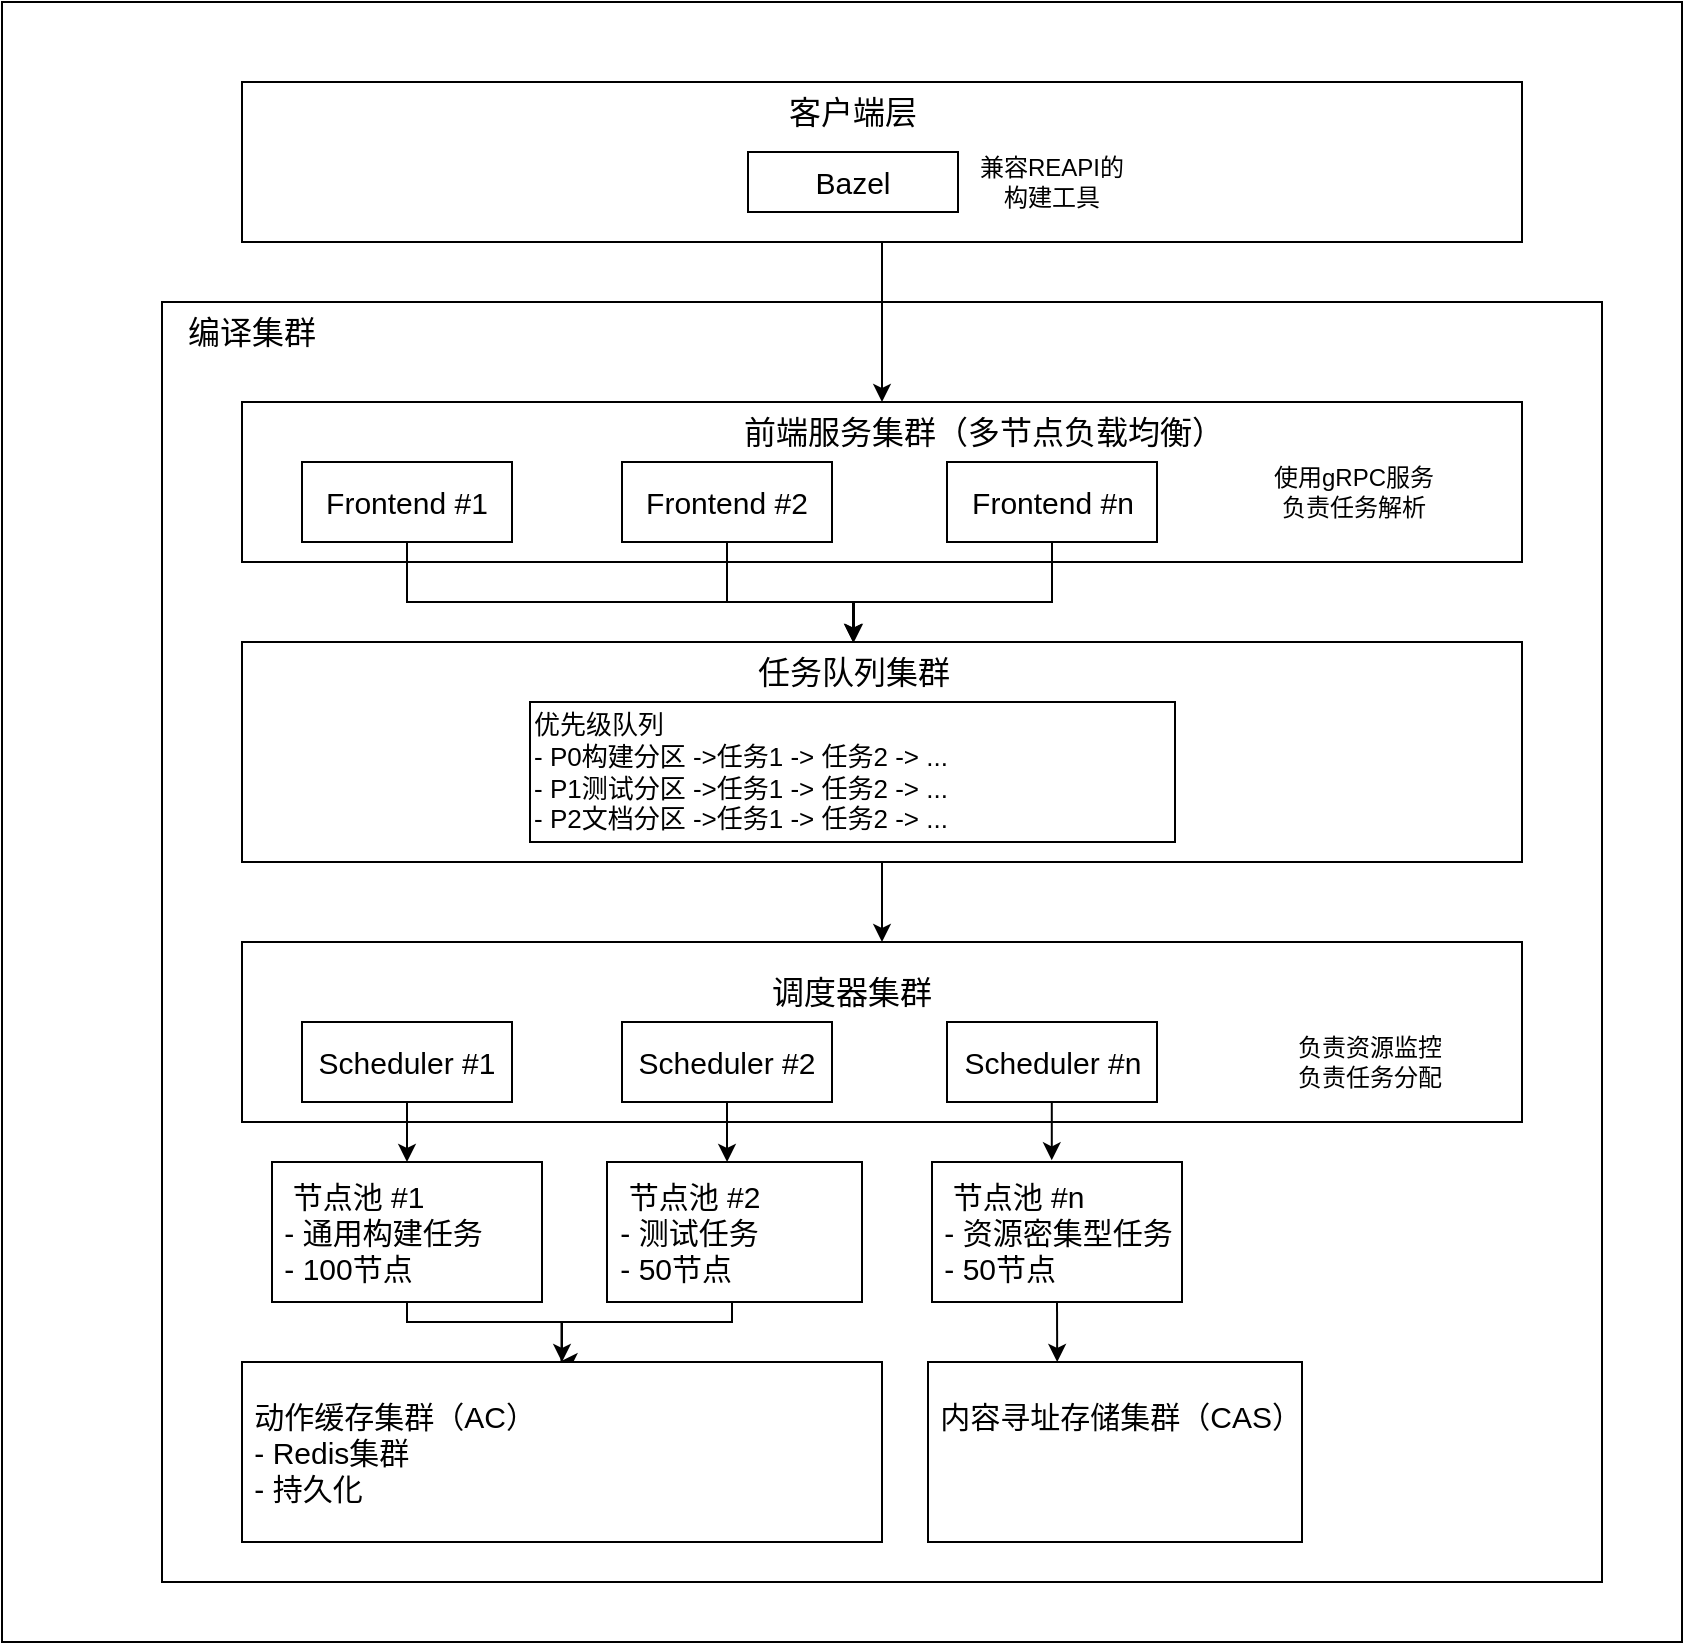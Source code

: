 <mxfile version="28.0.7">
  <diagram name="Page-1" id="v7febAZ1-ew1I5EjixCc">
    <mxGraphModel dx="1161" dy="892" grid="1" gridSize="10" guides="1" tooltips="1" connect="1" arrows="1" fold="1" page="1" pageScale="1" pageWidth="850" pageHeight="1100" math="0" shadow="0">
      <root>
        <mxCell id="0" />
        <mxCell id="1" parent="0" />
        <mxCell id="zgti9Vidsna3bLiAcMZ7-31" value="" style="rounded=0;whiteSpace=wrap;html=1;" vertex="1" parent="1">
          <mxGeometry y="200" width="840" height="820" as="geometry" />
        </mxCell>
        <mxCell id="zgti9Vidsna3bLiAcMZ7-46" value="" style="rounded=0;whiteSpace=wrap;html=1;" vertex="1" parent="1">
          <mxGeometry x="80" y="350" width="720" height="640" as="geometry" />
        </mxCell>
        <mxCell id="zgti9Vidsna3bLiAcMZ7-2" value="" style="rounded=0;whiteSpace=wrap;html=1;" vertex="1" parent="1">
          <mxGeometry x="120" y="240" width="640" height="80" as="geometry" />
        </mxCell>
        <mxCell id="zgti9Vidsna3bLiAcMZ7-3" value="&lt;font style=&quot;font-size: 16px;&quot;&gt;客户端层&lt;/font&gt;" style="text;html=1;align=center;verticalAlign=middle;whiteSpace=wrap;rounded=0;" vertex="1" parent="1">
          <mxGeometry x="388" y="240" width="75" height="30" as="geometry" />
        </mxCell>
        <mxCell id="zgti9Vidsna3bLiAcMZ7-4" value="&lt;font style=&quot;font-size: 15px;&quot;&gt;Bazel&lt;/font&gt;" style="rounded=0;whiteSpace=wrap;html=1;" vertex="1" parent="1">
          <mxGeometry x="373" y="275" width="105" height="30" as="geometry" />
        </mxCell>
        <mxCell id="zgti9Vidsna3bLiAcMZ7-7" value="&lt;font&gt;兼容REAPI的&lt;br&gt;构建工具&lt;/font&gt;" style="text;html=1;align=center;verticalAlign=middle;whiteSpace=wrap;rounded=0;" vertex="1" parent="1">
          <mxGeometry x="485" y="275" width="80" height="30" as="geometry" />
        </mxCell>
        <mxCell id="zgti9Vidsna3bLiAcMZ7-8" value="" style="rounded=0;whiteSpace=wrap;html=1;" vertex="1" parent="1">
          <mxGeometry x="120" y="400" width="640" height="80" as="geometry" />
        </mxCell>
        <mxCell id="zgti9Vidsna3bLiAcMZ7-9" value="&lt;font style=&quot;font-size: 16px;&quot;&gt;前端服务集群（多节点负载均衡）&lt;/font&gt;" style="text;html=1;align=center;verticalAlign=middle;whiteSpace=wrap;rounded=0;" vertex="1" parent="1">
          <mxGeometry x="360" y="400" width="262" height="30" as="geometry" />
        </mxCell>
        <mxCell id="zgti9Vidsna3bLiAcMZ7-34" style="edgeStyle=orthogonalEdgeStyle;rounded=0;orthogonalLoop=1;jettySize=auto;html=1;" edge="1" parent="1" source="zgti9Vidsna3bLiAcMZ7-10" target="zgti9Vidsna3bLiAcMZ7-15">
          <mxGeometry relative="1" as="geometry">
            <Array as="points">
              <mxPoint x="203" y="500" />
              <mxPoint x="426" y="500" />
            </Array>
          </mxGeometry>
        </mxCell>
        <mxCell id="zgti9Vidsna3bLiAcMZ7-10" value="&lt;font style=&quot;font-size: 15px;&quot;&gt;Frontend #1&lt;/font&gt;" style="rounded=0;whiteSpace=wrap;html=1;" vertex="1" parent="1">
          <mxGeometry x="150" y="430" width="105" height="40" as="geometry" />
        </mxCell>
        <mxCell id="zgti9Vidsna3bLiAcMZ7-35" style="edgeStyle=orthogonalEdgeStyle;rounded=0;orthogonalLoop=1;jettySize=auto;html=1;entryX=0.5;entryY=0;entryDx=0;entryDy=0;" edge="1" parent="1" source="zgti9Vidsna3bLiAcMZ7-11" target="zgti9Vidsna3bLiAcMZ7-15">
          <mxGeometry relative="1" as="geometry">
            <Array as="points">
              <mxPoint x="363" y="500" />
              <mxPoint x="426" y="500" />
            </Array>
          </mxGeometry>
        </mxCell>
        <mxCell id="zgti9Vidsna3bLiAcMZ7-11" value="&lt;font style=&quot;font-size: 15px;&quot;&gt;Frontend #2&lt;/font&gt;" style="rounded=0;whiteSpace=wrap;html=1;" vertex="1" parent="1">
          <mxGeometry x="310" y="430" width="105" height="40" as="geometry" />
        </mxCell>
        <mxCell id="zgti9Vidsna3bLiAcMZ7-36" style="edgeStyle=orthogonalEdgeStyle;rounded=0;orthogonalLoop=1;jettySize=auto;html=1;entryX=0.5;entryY=0;entryDx=0;entryDy=0;" edge="1" parent="1" source="zgti9Vidsna3bLiAcMZ7-12" target="zgti9Vidsna3bLiAcMZ7-15">
          <mxGeometry relative="1" as="geometry">
            <Array as="points">
              <mxPoint x="525" y="500" />
              <mxPoint x="426" y="500" />
            </Array>
          </mxGeometry>
        </mxCell>
        <mxCell id="zgti9Vidsna3bLiAcMZ7-12" value="&lt;font style=&quot;font-size: 15px;&quot;&gt;Frontend #n&lt;/font&gt;" style="rounded=0;whiteSpace=wrap;html=1;" vertex="1" parent="1">
          <mxGeometry x="472.5" y="430" width="105" height="40" as="geometry" />
        </mxCell>
        <mxCell id="zgti9Vidsna3bLiAcMZ7-13" value="使用gRPC服务&lt;br&gt;负责任务解析" style="text;html=1;align=center;verticalAlign=middle;whiteSpace=wrap;rounded=0;" vertex="1" parent="1">
          <mxGeometry x="622" y="430" width="108" height="30" as="geometry" />
        </mxCell>
        <mxCell id="zgti9Vidsna3bLiAcMZ7-37" style="edgeStyle=orthogonalEdgeStyle;rounded=0;orthogonalLoop=1;jettySize=auto;html=1;entryX=0.5;entryY=0;entryDx=0;entryDy=0;" edge="1" parent="1" source="zgti9Vidsna3bLiAcMZ7-14" target="zgti9Vidsna3bLiAcMZ7-20">
          <mxGeometry relative="1" as="geometry" />
        </mxCell>
        <mxCell id="zgti9Vidsna3bLiAcMZ7-14" value="" style="rounded=0;whiteSpace=wrap;html=1;" vertex="1" parent="1">
          <mxGeometry x="120" y="520" width="640" height="110" as="geometry" />
        </mxCell>
        <mxCell id="zgti9Vidsna3bLiAcMZ7-15" value="&lt;font style=&quot;font-size: 16px;&quot;&gt;任务队列集群&lt;/font&gt;" style="text;html=1;align=center;verticalAlign=middle;whiteSpace=wrap;rounded=0;" vertex="1" parent="1">
          <mxGeometry x="370.5" y="520" width="110" height="30" as="geometry" />
        </mxCell>
        <mxCell id="zgti9Vidsna3bLiAcMZ7-16" value="&lt;font style=&quot;font-size: 13px;&quot;&gt;&lt;font style=&quot;&quot;&gt;优先级队列&lt;br&gt;&lt;font style=&quot;&quot;&gt;- P0构建分区 -&amp;gt;任务1 -&amp;gt; 任务2 -&amp;gt; ...&lt;br&gt;- P1测试分区&amp;nbsp;-&amp;gt;任务1 -&amp;gt; 任务2 -&amp;gt; ...&lt;br&gt;- P2文档分区&lt;/font&gt;&lt;/font&gt;&amp;nbsp;-&amp;gt;任务1 -&amp;gt; 任务2 -&amp;gt; ...&lt;/font&gt;" style="rounded=0;whiteSpace=wrap;html=1;align=left;" vertex="1" parent="1">
          <mxGeometry x="264" y="550" width="322.5" height="70" as="geometry" />
        </mxCell>
        <mxCell id="zgti9Vidsna3bLiAcMZ7-20" value="" style="rounded=0;whiteSpace=wrap;html=1;" vertex="1" parent="1">
          <mxGeometry x="120" y="670" width="640" height="90" as="geometry" />
        </mxCell>
        <mxCell id="zgti9Vidsna3bLiAcMZ7-21" value="&lt;font style=&quot;font-size: 16px;&quot;&gt;调度器集群&lt;/font&gt;" style="text;html=1;align=center;verticalAlign=middle;whiteSpace=wrap;rounded=0;" vertex="1" parent="1">
          <mxGeometry x="370" y="680" width="110" height="30" as="geometry" />
        </mxCell>
        <mxCell id="zgti9Vidsna3bLiAcMZ7-38" style="edgeStyle=orthogonalEdgeStyle;rounded=0;orthogonalLoop=1;jettySize=auto;html=1;entryX=0.5;entryY=0;entryDx=0;entryDy=0;" edge="1" parent="1" source="zgti9Vidsna3bLiAcMZ7-22" target="zgti9Vidsna3bLiAcMZ7-26">
          <mxGeometry relative="1" as="geometry" />
        </mxCell>
        <mxCell id="zgti9Vidsna3bLiAcMZ7-22" value="&lt;font style=&quot;font-size: 15px;&quot;&gt;Scheduler #1&lt;/font&gt;" style="rounded=0;whiteSpace=wrap;html=1;" vertex="1" parent="1">
          <mxGeometry x="150" y="710" width="105" height="40" as="geometry" />
        </mxCell>
        <mxCell id="zgti9Vidsna3bLiAcMZ7-39" style="edgeStyle=orthogonalEdgeStyle;rounded=0;orthogonalLoop=1;jettySize=auto;html=1;entryX=0.471;entryY=0;entryDx=0;entryDy=0;entryPerimeter=0;" edge="1" parent="1" source="zgti9Vidsna3bLiAcMZ7-23" target="zgti9Vidsna3bLiAcMZ7-27">
          <mxGeometry relative="1" as="geometry" />
        </mxCell>
        <mxCell id="zgti9Vidsna3bLiAcMZ7-23" value="&lt;font style=&quot;font-size: 15px;&quot;&gt;Scheduler&amp;nbsp;#2&lt;/font&gt;" style="rounded=0;whiteSpace=wrap;html=1;" vertex="1" parent="1">
          <mxGeometry x="310" y="710" width="105" height="40" as="geometry" />
        </mxCell>
        <mxCell id="zgti9Vidsna3bLiAcMZ7-24" value="&lt;font style=&quot;font-size: 15px;&quot;&gt;Scheduler&amp;nbsp;#n&lt;/font&gt;" style="rounded=0;whiteSpace=wrap;html=1;" vertex="1" parent="1">
          <mxGeometry x="472.5" y="710" width="105" height="40" as="geometry" />
        </mxCell>
        <mxCell id="zgti9Vidsna3bLiAcMZ7-25" value="负责资源监控&lt;br&gt;负责任务分配" style="text;html=1;align=center;verticalAlign=middle;whiteSpace=wrap;rounded=0;" vertex="1" parent="1">
          <mxGeometry x="630" y="715" width="108" height="30" as="geometry" />
        </mxCell>
        <mxCell id="zgti9Vidsna3bLiAcMZ7-41" style="edgeStyle=orthogonalEdgeStyle;rounded=0;orthogonalLoop=1;jettySize=auto;html=1;entryX=0.5;entryY=0;entryDx=0;entryDy=0;" edge="1" parent="1" source="zgti9Vidsna3bLiAcMZ7-26" target="zgti9Vidsna3bLiAcMZ7-29">
          <mxGeometry relative="1" as="geometry">
            <Array as="points">
              <mxPoint x="203" y="860" />
              <mxPoint x="280" y="860" />
            </Array>
          </mxGeometry>
        </mxCell>
        <mxCell id="zgti9Vidsna3bLiAcMZ7-26" value="&lt;span style=&quot;font-size: 15px;&quot;&gt;&amp;nbsp; 节点池 #1&lt;br&gt;&amp;nbsp;- 通用构建任务&lt;br&gt;&amp;nbsp;- 100节点&lt;/span&gt;" style="rounded=0;whiteSpace=wrap;html=1;align=left;" vertex="1" parent="1">
          <mxGeometry x="135" y="780" width="135" height="70" as="geometry" />
        </mxCell>
        <mxCell id="zgti9Vidsna3bLiAcMZ7-42" style="edgeStyle=orthogonalEdgeStyle;rounded=0;orthogonalLoop=1;jettySize=auto;html=1;" edge="1" parent="1">
          <mxGeometry relative="1" as="geometry">
            <mxPoint x="278.75" y="880" as="targetPoint" />
            <mxPoint x="365.003" y="850" as="sourcePoint" />
            <Array as="points">
              <mxPoint x="364.75" y="860" />
              <mxPoint x="279.75" y="860" />
              <mxPoint x="279.75" y="880" />
            </Array>
          </mxGeometry>
        </mxCell>
        <mxCell id="zgti9Vidsna3bLiAcMZ7-27" value="&lt;span style=&quot;font-size: 15px;&quot;&gt;&amp;nbsp; 节点池 #2&lt;br&gt;&amp;nbsp;- 测试任务&lt;br&gt;&amp;nbsp;- 50节点&lt;/span&gt;" style="rounded=0;whiteSpace=wrap;html=1;align=left;" vertex="1" parent="1">
          <mxGeometry x="302.5" y="780" width="127.5" height="70" as="geometry" />
        </mxCell>
        <mxCell id="zgti9Vidsna3bLiAcMZ7-28" value="&lt;span style=&quot;font-size: 15px;&quot;&gt;&amp;nbsp; 节点池 #n&lt;br&gt;&amp;nbsp;- 资源密集型任务&lt;br&gt;&amp;nbsp;- 50节点&lt;/span&gt;" style="rounded=0;whiteSpace=wrap;html=1;align=left;" vertex="1" parent="1">
          <mxGeometry x="465" y="780" width="125" height="70" as="geometry" />
        </mxCell>
        <mxCell id="zgti9Vidsna3bLiAcMZ7-29" value="&lt;span style=&quot;font-size: 15px;&quot;&gt;&amp;nbsp;动作缓存集群（AC）&lt;br&gt;&amp;nbsp;- Redis集群&lt;br&gt;&amp;nbsp;- 持久化&lt;/span&gt;" style="rounded=0;whiteSpace=wrap;html=1;align=left;" vertex="1" parent="1">
          <mxGeometry x="120" y="880" width="320" height="90" as="geometry" />
        </mxCell>
        <mxCell id="zgti9Vidsna3bLiAcMZ7-30" value="&lt;span style=&quot;font-size: 15px;&quot;&gt;&amp;nbsp;内容寻址存储集群（CAS）&lt;br&gt;&lt;br&gt;&lt;br&gt;&lt;/span&gt;" style="rounded=0;whiteSpace=wrap;html=1;align=left;" vertex="1" parent="1">
          <mxGeometry x="463" y="880" width="187" height="90" as="geometry" />
        </mxCell>
        <mxCell id="zgti9Vidsna3bLiAcMZ7-32" value="" style="endArrow=classic;html=1;rounded=0;exitX=0.5;exitY=1;exitDx=0;exitDy=0;" edge="1" parent="1" source="zgti9Vidsna3bLiAcMZ7-2">
          <mxGeometry width="50" height="50" relative="1" as="geometry">
            <mxPoint x="370" y="660" as="sourcePoint" />
            <mxPoint x="440" y="400" as="targetPoint" />
          </mxGeometry>
        </mxCell>
        <mxCell id="zgti9Vidsna3bLiAcMZ7-40" style="edgeStyle=orthogonalEdgeStyle;rounded=0;orthogonalLoop=1;jettySize=auto;html=1;entryX=0.479;entryY=-0.012;entryDx=0;entryDy=0;entryPerimeter=0;" edge="1" parent="1" source="zgti9Vidsna3bLiAcMZ7-24" target="zgti9Vidsna3bLiAcMZ7-28">
          <mxGeometry relative="1" as="geometry">
            <Array as="points">
              <mxPoint x="525" y="770" />
            </Array>
          </mxGeometry>
        </mxCell>
        <mxCell id="zgti9Vidsna3bLiAcMZ7-43" style="edgeStyle=orthogonalEdgeStyle;rounded=0;orthogonalLoop=1;jettySize=auto;html=1;entryX=0.346;entryY=0.035;entryDx=0;entryDy=0;entryPerimeter=0;exitX=0.5;exitY=1;exitDx=0;exitDy=0;" edge="1" parent="1" source="zgti9Vidsna3bLiAcMZ7-28">
          <mxGeometry relative="1" as="geometry">
            <mxPoint x="527.398" y="846.85" as="sourcePoint" />
            <mxPoint x="527.602" y="880" as="targetPoint" />
          </mxGeometry>
        </mxCell>
        <mxCell id="zgti9Vidsna3bLiAcMZ7-47" value="&lt;font style=&quot;font-size: 16px;&quot;&gt;编译集群&lt;/font&gt;" style="text;html=1;align=center;verticalAlign=middle;whiteSpace=wrap;rounded=0;" vertex="1" parent="1">
          <mxGeometry x="80" y="350" width="90" height="30" as="geometry" />
        </mxCell>
      </root>
    </mxGraphModel>
  </diagram>
</mxfile>
